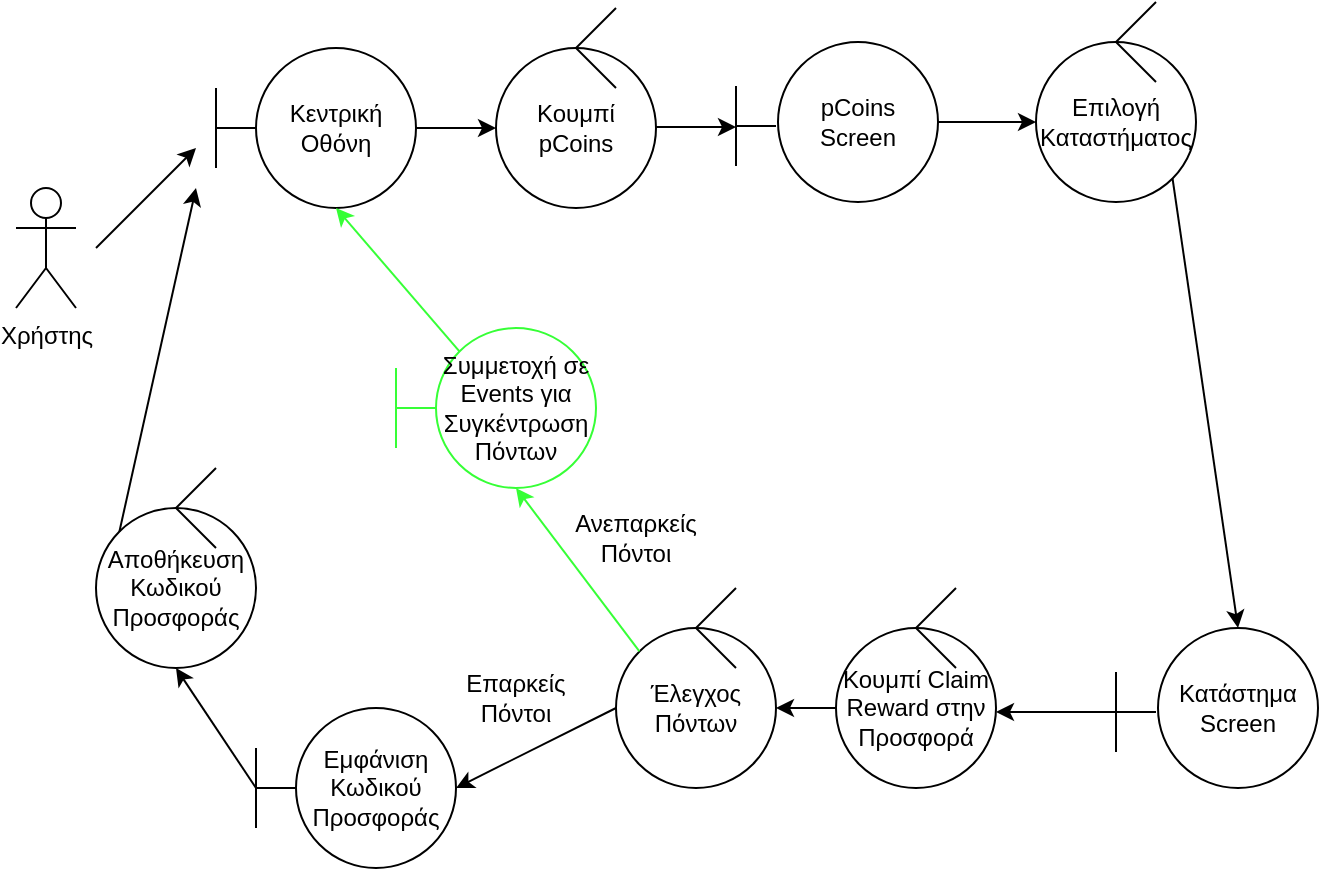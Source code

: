 <mxfile version="17.1.2" type="device"><diagram id="LXSGAUo0yqyR0kycL7uG" name="Page-1"><mxGraphModel dx="1364" dy="793" grid="1" gridSize="10" guides="1" tooltips="1" connect="1" arrows="1" fold="1" page="1" pageScale="1" pageWidth="850" pageHeight="1100" math="0" shadow="0"><root><mxCell id="0"/><mxCell id="1" parent="0"/><mxCell id="fk_i5qiKqpy0DmK9bZVW-65" value="Χρήστης" style="shape=umlActor;verticalLabelPosition=bottom;verticalAlign=top;html=1;outlineConnect=0;" parent="1" vertex="1"><mxGeometry x="40" y="550" width="30" height="60" as="geometry"/></mxCell><mxCell id="fk_i5qiKqpy0DmK9bZVW-66" value="" style="endArrow=none;html=1;rounded=0;" parent="1" edge="1"><mxGeometry width="50" height="50" relative="1" as="geometry"><mxPoint x="140" y="520" as="sourcePoint"/><mxPoint x="160" y="520" as="targetPoint"/></mxGeometry></mxCell><mxCell id="fk_i5qiKqpy0DmK9bZVW-67" value="" style="endArrow=none;html=1;rounded=0;" parent="1" edge="1"><mxGeometry width="50" height="50" relative="1" as="geometry"><mxPoint x="140" y="540" as="sourcePoint"/><mxPoint x="140" y="500" as="targetPoint"/></mxGeometry></mxCell><mxCell id="fk_i5qiKqpy0DmK9bZVW-68" value="" style="endArrow=classic;html=1;rounded=0;" parent="1" edge="1"><mxGeometry width="50" height="50" relative="1" as="geometry"><mxPoint x="80" y="580" as="sourcePoint"/><mxPoint x="130" y="530" as="targetPoint"/></mxGeometry></mxCell><mxCell id="fk_i5qiKqpy0DmK9bZVW-69" value="Κεντρική Οθόνη" style="ellipse;whiteSpace=wrap;html=1;aspect=fixed;" parent="1" vertex="1"><mxGeometry x="160" y="480" width="80" height="80" as="geometry"/></mxCell><mxCell id="fk_i5qiKqpy0DmK9bZVW-74" value="Κουμπί pCoins " style="ellipse;whiteSpace=wrap;html=1;aspect=fixed;" parent="1" vertex="1"><mxGeometry x="280" y="480" width="80" height="80" as="geometry"/></mxCell><mxCell id="fk_i5qiKqpy0DmK9bZVW-75" value="" style="endArrow=none;html=1;rounded=0;" parent="1" edge="1"><mxGeometry width="50" height="50" relative="1" as="geometry"><mxPoint x="320" y="480" as="sourcePoint"/><mxPoint x="340" y="460" as="targetPoint"/></mxGeometry></mxCell><mxCell id="fk_i5qiKqpy0DmK9bZVW-76" value="" style="endArrow=none;html=1;rounded=0;" parent="1" edge="1"><mxGeometry width="50" height="50" relative="1" as="geometry"><mxPoint x="320" y="480" as="sourcePoint"/><mxPoint x="340" y="500" as="targetPoint"/></mxGeometry></mxCell><mxCell id="fk_i5qiKqpy0DmK9bZVW-81" value="" style="endArrow=classic;html=1;rounded=0;entryX=0;entryY=0.5;entryDx=0;entryDy=0;" parent="1" edge="1"><mxGeometry width="50" height="50" relative="1" as="geometry"><mxPoint x="360" y="519.5" as="sourcePoint"/><mxPoint x="400" y="519.5" as="targetPoint"/></mxGeometry></mxCell><mxCell id="fk_i5qiKqpy0DmK9bZVW-89" value="" style="endArrow=none;html=1;rounded=0;" parent="1" edge="1"><mxGeometry width="50" height="50" relative="1" as="geometry"><mxPoint x="400" y="539" as="sourcePoint"/><mxPoint x="400" y="499" as="targetPoint"/></mxGeometry></mxCell><mxCell id="fk_i5qiKqpy0DmK9bZVW-90" value="" style="endArrow=none;html=1;rounded=0;" parent="1" edge="1"><mxGeometry width="50" height="50" relative="1" as="geometry"><mxPoint x="400" y="519" as="sourcePoint"/><mxPoint x="420" y="519" as="targetPoint"/></mxGeometry></mxCell><mxCell id="fk_i5qiKqpy0DmK9bZVW-92" value="&lt;div&gt;pCoins Screen&lt;br&gt;&lt;/div&gt;" style="ellipse;whiteSpace=wrap;html=1;aspect=fixed;" parent="1" vertex="1"><mxGeometry x="421" y="477" width="80" height="80" as="geometry"/></mxCell><mxCell id="fk_i5qiKqpy0DmK9bZVW-93" value="Επιλογή Καταστήματος" style="ellipse;whiteSpace=wrap;html=1;aspect=fixed;" parent="1" vertex="1"><mxGeometry x="550" y="477" width="80" height="80" as="geometry"/></mxCell><mxCell id="fk_i5qiKqpy0DmK9bZVW-94" value="" style="endArrow=none;html=1;rounded=0;" parent="1" edge="1"><mxGeometry width="50" height="50" relative="1" as="geometry"><mxPoint x="590" y="477" as="sourcePoint"/><mxPoint x="610" y="457" as="targetPoint"/></mxGeometry></mxCell><mxCell id="fk_i5qiKqpy0DmK9bZVW-95" value="" style="endArrow=none;html=1;rounded=0;" parent="1" edge="1"><mxGeometry width="50" height="50" relative="1" as="geometry"><mxPoint x="590" y="477" as="sourcePoint"/><mxPoint x="610" y="497" as="targetPoint"/></mxGeometry></mxCell><mxCell id="fk_i5qiKqpy0DmK9bZVW-96" value="" style="endArrow=classic;html=1;rounded=0;exitX=1;exitY=0.5;exitDx=0;exitDy=0;" parent="1" source="fk_i5qiKqpy0DmK9bZVW-92" edge="1" target="fk_i5qiKqpy0DmK9bZVW-93"><mxGeometry width="50" height="50" relative="1" as="geometry"><mxPoint x="641" y="690" as="sourcePoint"/><mxPoint x="720" y="650" as="targetPoint"/></mxGeometry></mxCell><mxCell id="fk_i5qiKqpy0DmK9bZVW-100" value="" style="endArrow=classic;html=1;rounded=0;exitX=1;exitY=1;exitDx=0;exitDy=0;entryX=0.5;entryY=0;entryDx=0;entryDy=0;" parent="1" source="fk_i5qiKqpy0DmK9bZVW-93" edge="1" target="o2wH3I3DCwhvxcVA_ge4-4"><mxGeometry width="50" height="50" relative="1" as="geometry"><mxPoint x="400" y="600" as="sourcePoint"/><mxPoint x="580" y="740" as="targetPoint"/></mxGeometry></mxCell><mxCell id="o2wH3I3DCwhvxcVA_ge4-1" value="" style="endArrow=classic;html=1;rounded=0;exitX=1;exitY=0.5;exitDx=0;exitDy=0;entryX=0;entryY=0.5;entryDx=0;entryDy=0;" edge="1" parent="1" source="fk_i5qiKqpy0DmK9bZVW-69" target="fk_i5qiKqpy0DmK9bZVW-74"><mxGeometry width="50" height="50" relative="1" as="geometry"><mxPoint x="300" y="630" as="sourcePoint"/><mxPoint x="620" y="710" as="targetPoint"/></mxGeometry></mxCell><mxCell id="o2wH3I3DCwhvxcVA_ge4-2" value="" style="endArrow=none;html=1;rounded=0;" edge="1" parent="1"><mxGeometry width="50" height="50" relative="1" as="geometry"><mxPoint x="590" y="832" as="sourcePoint"/><mxPoint x="590" y="792" as="targetPoint"/></mxGeometry></mxCell><mxCell id="o2wH3I3DCwhvxcVA_ge4-3" value="" style="endArrow=none;html=1;rounded=0;" edge="1" parent="1"><mxGeometry width="50" height="50" relative="1" as="geometry"><mxPoint x="590" y="812" as="sourcePoint"/><mxPoint x="610" y="812" as="targetPoint"/></mxGeometry></mxCell><mxCell id="o2wH3I3DCwhvxcVA_ge4-4" value="Κατάστημα Screen" style="ellipse;whiteSpace=wrap;html=1;aspect=fixed;" vertex="1" parent="1"><mxGeometry x="611" y="770" width="80" height="80" as="geometry"/></mxCell><mxCell id="o2wH3I3DCwhvxcVA_ge4-5" value="Κουμπί Claim Reward στην Προσφορά" style="ellipse;whiteSpace=wrap;html=1;aspect=fixed;" vertex="1" parent="1"><mxGeometry x="450" y="770" width="80" height="80" as="geometry"/></mxCell><mxCell id="o2wH3I3DCwhvxcVA_ge4-6" value="" style="endArrow=none;html=1;rounded=0;" edge="1" parent="1"><mxGeometry width="50" height="50" relative="1" as="geometry"><mxPoint x="490" y="770" as="sourcePoint"/><mxPoint x="510" y="790" as="targetPoint"/></mxGeometry></mxCell><mxCell id="o2wH3I3DCwhvxcVA_ge4-7" value="" style="endArrow=none;html=1;rounded=0;" edge="1" parent="1"><mxGeometry width="50" height="50" relative="1" as="geometry"><mxPoint x="490" y="770" as="sourcePoint"/><mxPoint x="510" y="750" as="targetPoint"/></mxGeometry></mxCell><mxCell id="o2wH3I3DCwhvxcVA_ge4-8" value="" style="endArrow=classic;html=1;rounded=0;entryX=1;entryY=0.5;entryDx=0;entryDy=0;" edge="1" parent="1"><mxGeometry width="50" height="50" relative="1" as="geometry"><mxPoint x="590" y="812" as="sourcePoint"/><mxPoint x="530" y="812" as="targetPoint"/></mxGeometry></mxCell><mxCell id="o2wH3I3DCwhvxcVA_ge4-9" value="Έλεγχος Πόντων" style="ellipse;whiteSpace=wrap;html=1;aspect=fixed;" vertex="1" parent="1"><mxGeometry x="340" y="770" width="80" height="80" as="geometry"/></mxCell><mxCell id="o2wH3I3DCwhvxcVA_ge4-10" value="" style="endArrow=none;html=1;rounded=0;" edge="1" parent="1"><mxGeometry width="50" height="50" relative="1" as="geometry"><mxPoint x="380" y="770" as="sourcePoint"/><mxPoint x="400" y="790" as="targetPoint"/></mxGeometry></mxCell><mxCell id="o2wH3I3DCwhvxcVA_ge4-11" value="" style="endArrow=none;html=1;rounded=0;" edge="1" parent="1"><mxGeometry width="50" height="50" relative="1" as="geometry"><mxPoint x="380" y="770" as="sourcePoint"/><mxPoint x="400" y="750" as="targetPoint"/></mxGeometry></mxCell><mxCell id="o2wH3I3DCwhvxcVA_ge4-12" value="" style="endArrow=classic;html=1;rounded=0;entryX=1;entryY=0.5;entryDx=0;entryDy=0;" edge="1" parent="1" target="o2wH3I3DCwhvxcVA_ge4-9"><mxGeometry width="50" height="50" relative="1" as="geometry"><mxPoint x="450" y="810" as="sourcePoint"/><mxPoint x="540" y="822" as="targetPoint"/></mxGeometry></mxCell><mxCell id="o2wH3I3DCwhvxcVA_ge4-13" value="Εμφάνιση Κωδικού Προσφοράς" style="ellipse;whiteSpace=wrap;html=1;aspect=fixed;" vertex="1" parent="1"><mxGeometry x="180" y="810" width="80" height="80" as="geometry"/></mxCell><mxCell id="o2wH3I3DCwhvxcVA_ge4-16" value="" style="endArrow=classic;html=1;rounded=0;entryX=1;entryY=0.5;entryDx=0;entryDy=0;exitX=0;exitY=0.5;exitDx=0;exitDy=0;" edge="1" target="o2wH3I3DCwhvxcVA_ge4-13" parent="1" source="o2wH3I3DCwhvxcVA_ge4-9"><mxGeometry width="50" height="50" relative="1" as="geometry"><mxPoint x="290" y="850" as="sourcePoint"/><mxPoint x="380" y="862" as="targetPoint"/></mxGeometry></mxCell><mxCell id="o2wH3I3DCwhvxcVA_ge4-17" value="Επαρκείς Πόντοι" style="text;html=1;strokeColor=none;fillColor=none;align=center;verticalAlign=middle;whiteSpace=wrap;rounded=0;" vertex="1" parent="1"><mxGeometry x="260" y="790" width="60" height="30" as="geometry"/></mxCell><mxCell id="o2wH3I3DCwhvxcVA_ge4-18" value="" style="endArrow=none;html=1;rounded=0;" edge="1" parent="1"><mxGeometry width="50" height="50" relative="1" as="geometry"><mxPoint x="160" y="870" as="sourcePoint"/><mxPoint x="160" y="830" as="targetPoint"/></mxGeometry></mxCell><mxCell id="o2wH3I3DCwhvxcVA_ge4-19" value="" style="endArrow=none;html=1;rounded=0;" edge="1" parent="1"><mxGeometry width="50" height="50" relative="1" as="geometry"><mxPoint x="160" y="850" as="sourcePoint"/><mxPoint x="180" y="850" as="targetPoint"/></mxGeometry></mxCell><mxCell id="o2wH3I3DCwhvxcVA_ge4-20" value="Αποθήκευση Κωδικού Προσφοράς" style="ellipse;whiteSpace=wrap;html=1;aspect=fixed;" vertex="1" parent="1"><mxGeometry x="80" y="710" width="80" height="80" as="geometry"/></mxCell><mxCell id="o2wH3I3DCwhvxcVA_ge4-21" value="" style="endArrow=none;html=1;rounded=0;" edge="1" parent="1"><mxGeometry width="50" height="50" relative="1" as="geometry"><mxPoint x="120" y="710" as="sourcePoint"/><mxPoint x="140" y="730" as="targetPoint"/></mxGeometry></mxCell><mxCell id="o2wH3I3DCwhvxcVA_ge4-22" value="" style="endArrow=none;html=1;rounded=0;" edge="1" parent="1"><mxGeometry width="50" height="50" relative="1" as="geometry"><mxPoint x="120" y="710" as="sourcePoint"/><mxPoint x="140" y="690" as="targetPoint"/></mxGeometry></mxCell><mxCell id="o2wH3I3DCwhvxcVA_ge4-23" value="" style="endArrow=classic;html=1;rounded=0;entryX=0.5;entryY=1;entryDx=0;entryDy=0;" edge="1" parent="1" target="o2wH3I3DCwhvxcVA_ge4-20"><mxGeometry width="50" height="50" relative="1" as="geometry"><mxPoint x="160" y="850" as="sourcePoint"/><mxPoint x="560" y="652" as="targetPoint"/></mxGeometry></mxCell><mxCell id="o2wH3I3DCwhvxcVA_ge4-28" value="" style="endArrow=classic;html=1;rounded=0;entryX=0.5;entryY=1;entryDx=0;entryDy=0;exitX=0;exitY=0;exitDx=0;exitDy=0;strokeColor=#36FF36;" edge="1" parent="1" source="o2wH3I3DCwhvxcVA_ge4-9" target="o2wH3I3DCwhvxcVA_ge4-31"><mxGeometry width="50" height="50" relative="1" as="geometry"><mxPoint x="350" y="820" as="sourcePoint"/><mxPoint x="380" y="900" as="targetPoint"/></mxGeometry></mxCell><mxCell id="o2wH3I3DCwhvxcVA_ge4-30" value="" style="endArrow=classic;html=1;rounded=0;exitX=0;exitY=0;exitDx=0;exitDy=0;" edge="1" parent="1" source="o2wH3I3DCwhvxcVA_ge4-20"><mxGeometry width="50" height="50" relative="1" as="geometry"><mxPoint x="90" y="590" as="sourcePoint"/><mxPoint x="130" y="550" as="targetPoint"/></mxGeometry></mxCell><mxCell id="o2wH3I3DCwhvxcVA_ge4-31" value="Συμμετοχή σε Events για Συγκέντρωση Πόντων" style="ellipse;whiteSpace=wrap;html=1;aspect=fixed;strokeColor=#36FF36;" vertex="1" parent="1"><mxGeometry x="250" y="620" width="80" height="80" as="geometry"/></mxCell><mxCell id="o2wH3I3DCwhvxcVA_ge4-32" value="" style="endArrow=none;html=1;rounded=0;strokeColor=#36FF36;" edge="1" parent="1"><mxGeometry width="50" height="50" relative="1" as="geometry"><mxPoint x="230" y="680" as="sourcePoint"/><mxPoint x="230" y="640" as="targetPoint"/></mxGeometry></mxCell><mxCell id="o2wH3I3DCwhvxcVA_ge4-33" value="" style="endArrow=none;html=1;rounded=0;strokeColor=#36FF36;" edge="1" parent="1"><mxGeometry width="50" height="50" relative="1" as="geometry"><mxPoint x="230" y="660" as="sourcePoint"/><mxPoint x="250" y="660" as="targetPoint"/></mxGeometry></mxCell><mxCell id="o2wH3I3DCwhvxcVA_ge4-34" value="Ανεπαρκείς Πόντοι" style="text;html=1;strokeColor=none;fillColor=none;align=center;verticalAlign=middle;whiteSpace=wrap;rounded=0;" vertex="1" parent="1"><mxGeometry x="320" y="710" width="60" height="30" as="geometry"/></mxCell><mxCell id="o2wH3I3DCwhvxcVA_ge4-35" value="" style="endArrow=classic;html=1;rounded=0;exitX=0;exitY=0;exitDx=0;exitDy=0;entryX=0.5;entryY=1;entryDx=0;entryDy=0;strokeColor=#36FF36;" edge="1" parent="1" source="o2wH3I3DCwhvxcVA_ge4-31" target="fk_i5qiKqpy0DmK9bZVW-69"><mxGeometry width="50" height="50" relative="1" as="geometry"><mxPoint x="511" y="527" as="sourcePoint"/><mxPoint x="560" y="527" as="targetPoint"/></mxGeometry></mxCell></root></mxGraphModel></diagram></mxfile>